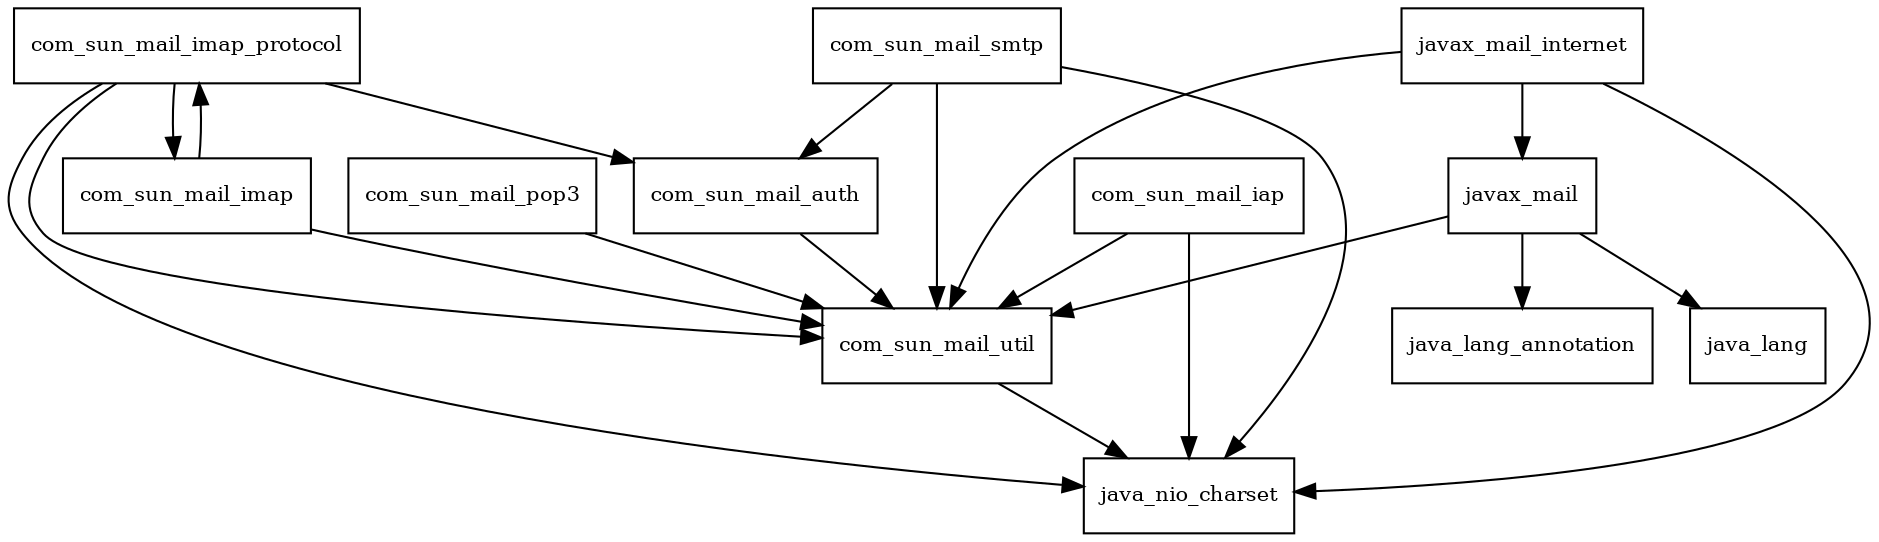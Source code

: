 digraph javax_mail_1_6_0_rc2_package_dependencies {
  node [shape = box, fontsize=10.0];
  com_sun_mail_auth -> com_sun_mail_util;
  com_sun_mail_iap -> com_sun_mail_util;
  com_sun_mail_iap -> java_nio_charset;
  com_sun_mail_imap -> com_sun_mail_imap_protocol;
  com_sun_mail_imap -> com_sun_mail_util;
  com_sun_mail_imap_protocol -> com_sun_mail_auth;
  com_sun_mail_imap_protocol -> com_sun_mail_imap;
  com_sun_mail_imap_protocol -> com_sun_mail_util;
  com_sun_mail_imap_protocol -> java_nio_charset;
  com_sun_mail_pop3 -> com_sun_mail_util;
  com_sun_mail_smtp -> com_sun_mail_auth;
  com_sun_mail_smtp -> com_sun_mail_util;
  com_sun_mail_smtp -> java_nio_charset;
  com_sun_mail_util -> java_nio_charset;
  javax_mail -> com_sun_mail_util;
  javax_mail -> java_lang;
  javax_mail -> java_lang_annotation;
  javax_mail_internet -> com_sun_mail_util;
  javax_mail_internet -> java_nio_charset;
  javax_mail_internet -> javax_mail;
}
